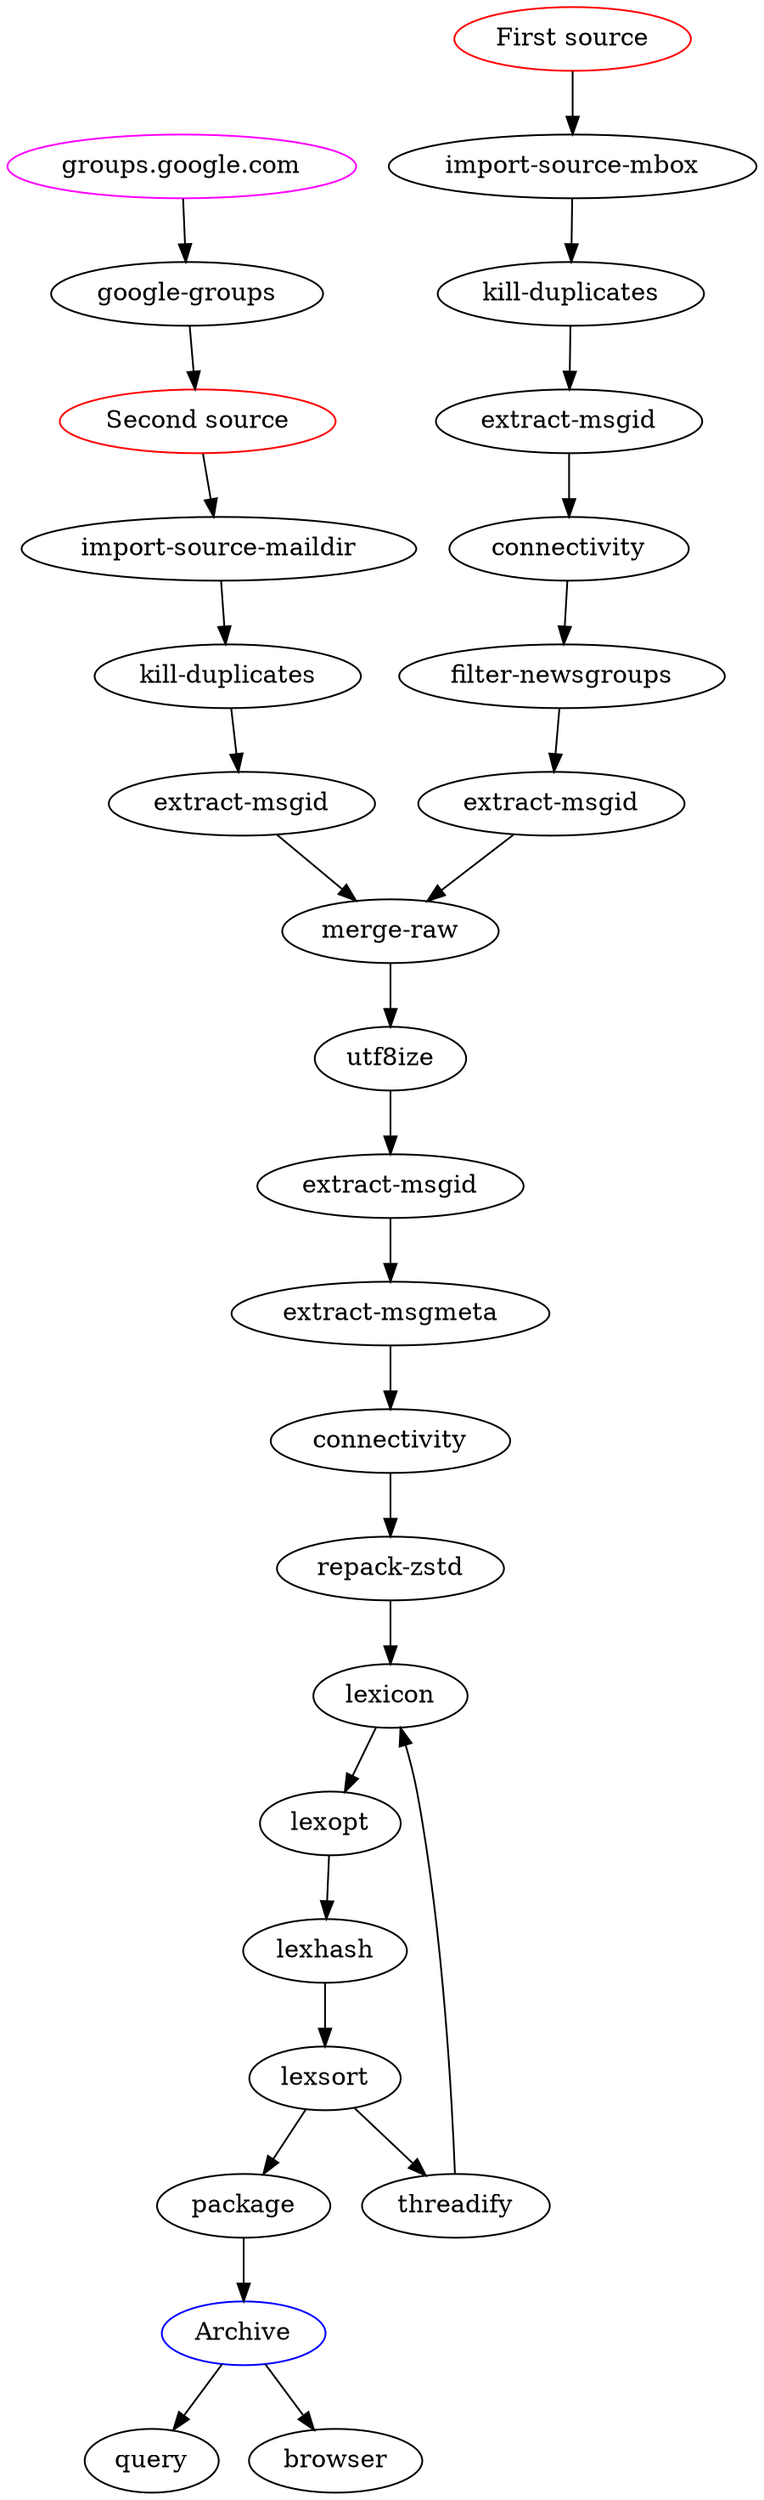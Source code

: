 digraph
{
    ggsrc[label="groups.google.com", color=magenta];
    gg[label="google-groups"];

    src1[label="First source", color=red];
    src2[label="Second source", color=red];
    dst1[label="Archive", color=blue];

    mbox[label="import-source-mbox"];
    maildir[label="import-source-maildir"];

    kill1[label="kill-duplicates"];
    kill2[label="kill-duplicates"];

    msgid1[label="extract-msgid"];
    msgid2[label="extract-msgid"];
    msgid3[label="extract-msgid"];
    msgid4[label="extract-msgid"];
    conn2[label="connectivity"];

    filter[label="filter-newsgroups"];
    merge[label="merge-raw"];
    msgmeta[label="extract-msgmeta"];
    repack[label="repack-zstd"];

    ggsrc -> gg;
    gg -> src2;
    src1 -> mbox;
    src2 -> maildir;
    mbox -> kill1;
    maildir -> kill2;
    kill1 -> msgid4;
    msgid4 -> conn2;
    conn2 -> filter;
    filter -> msgid1;
    kill2 -> msgid2;
    msgid1 -> merge;
    msgid2 -> merge;
    merge -> utf8ize;
    utf8ize -> msgid3;
    msgid3 -> msgmeta;
    msgmeta -> connectivity;
    connectivity -> repack;
    repack -> lexicon;
    lexicon -> lexopt;
    lexopt -> lexhash;
    lexhash -> lexsort;
    lexsort -> package;
    package -> dst1;
    dst1 -> query;
    dst1 -> browser;
    lexsort -> threadify;
    threadify -> lexicon;
}

